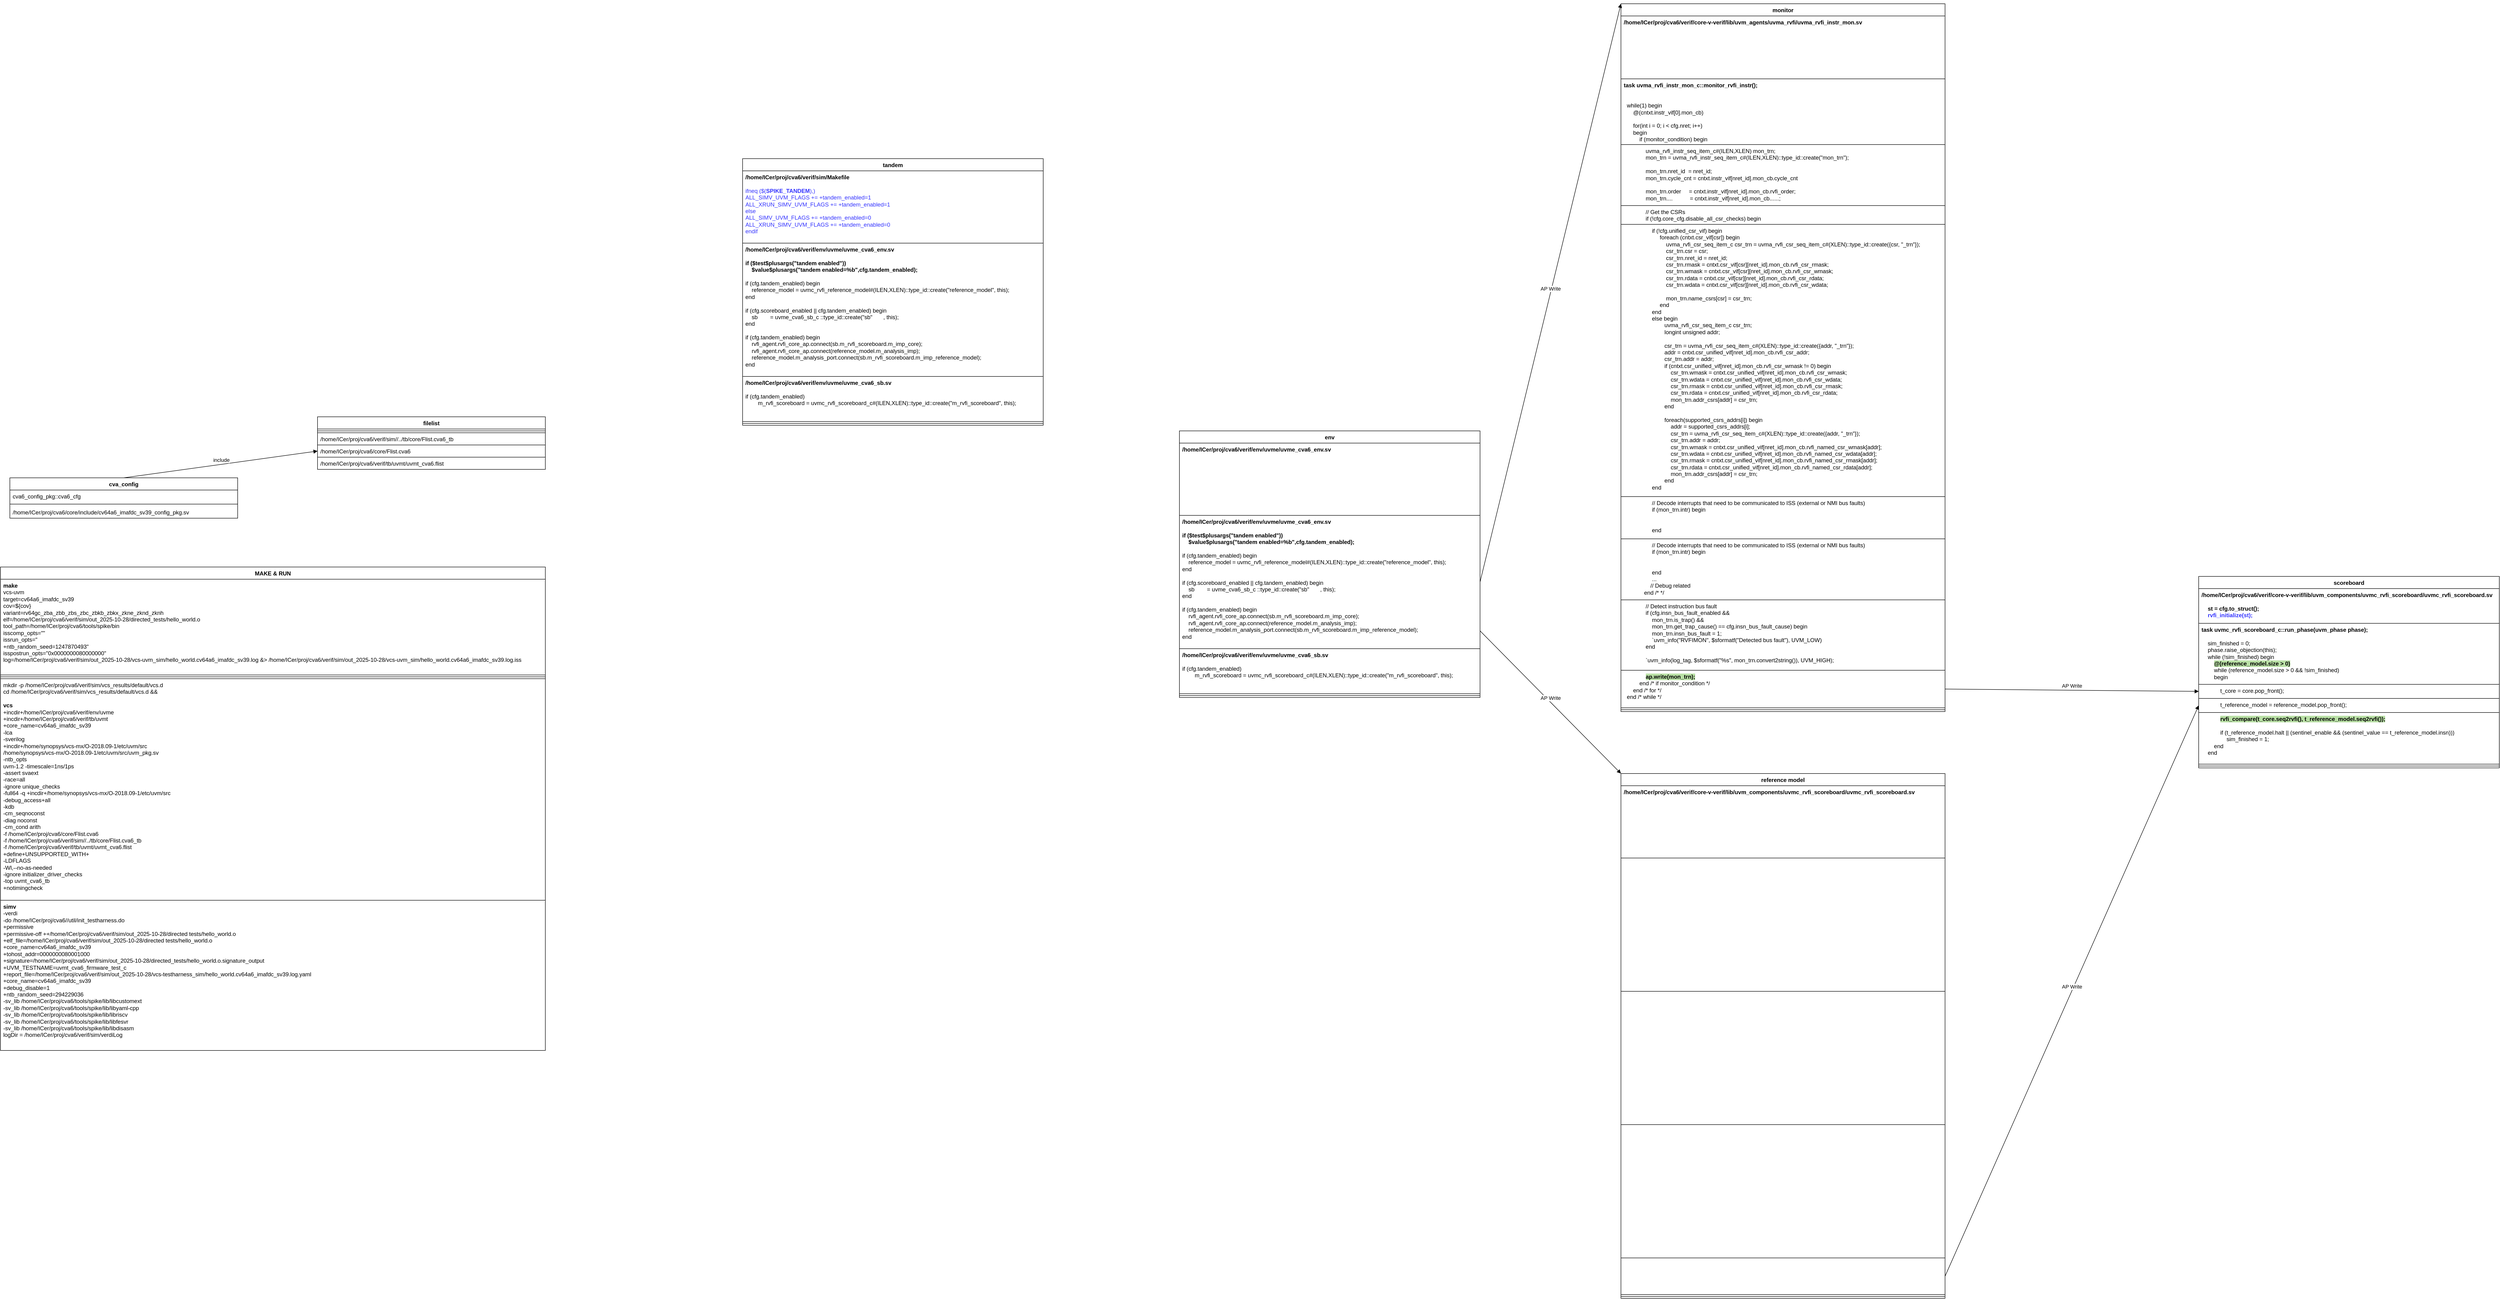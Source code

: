 <mxfile version="28.2.8">
  <diagram name="Page-1" id="Iqzep2Eil3ykFxYwn48A">
    <mxGraphModel dx="4863" dy="3630" grid="1" gridSize="10" guides="1" tooltips="1" connect="1" arrows="1" fold="1" page="1" pageScale="1" pageWidth="850" pageHeight="1100" math="0" shadow="0">
      <root>
        <mxCell id="0" />
        <mxCell id="1" parent="0" />
        <mxCell id="mzS4798Yjswd0JI5HEyz-2" value="cva_config" style="swimlane;fontStyle=1;align=center;verticalAlign=top;childLayout=stackLayout;horizontal=1;startSize=26;horizontalStack=0;resizeParent=1;resizeParentMax=0;resizeLast=0;collapsible=1;marginBottom=0;whiteSpace=wrap;html=1;" parent="1" vertex="1">
          <mxGeometry x="-760" y="-30" width="485" height="86" as="geometry" />
        </mxCell>
        <mxCell id="mzS4798Yjswd0JI5HEyz-3" value="cva6_config_pkg::cva6_cfg" style="text;strokeColor=none;fillColor=none;align=left;verticalAlign=top;spacingLeft=4;spacingRight=4;overflow=hidden;rotatable=0;points=[[0,0.5],[1,0.5]];portConstraint=eastwest;whiteSpace=wrap;html=1;" parent="mzS4798Yjswd0JI5HEyz-2" vertex="1">
          <mxGeometry y="26" width="485" height="26" as="geometry" />
        </mxCell>
        <mxCell id="mzS4798Yjswd0JI5HEyz-4" value="" style="line;strokeWidth=1;fillColor=none;align=left;verticalAlign=middle;spacingTop=-1;spacingLeft=3;spacingRight=3;rotatable=0;labelPosition=right;points=[];portConstraint=eastwest;strokeColor=inherit;" parent="mzS4798Yjswd0JI5HEyz-2" vertex="1">
          <mxGeometry y="52" width="485" height="8" as="geometry" />
        </mxCell>
        <mxCell id="mzS4798Yjswd0JI5HEyz-5" value="/home/ICer/proj/cva6/core/include/cv64a6_imafdc_sv39_config_pkg.sv" style="text;strokeColor=none;fillColor=none;align=left;verticalAlign=top;spacingLeft=4;spacingRight=4;overflow=hidden;rotatable=0;points=[[0,0.5],[1,0.5]];portConstraint=eastwest;whiteSpace=wrap;html=1;" parent="mzS4798Yjswd0JI5HEyz-2" vertex="1">
          <mxGeometry y="60" width="485" height="26" as="geometry" />
        </mxCell>
        <mxCell id="mzS4798Yjswd0JI5HEyz-6" value="filelist" style="swimlane;fontStyle=1;align=center;verticalAlign=top;childLayout=stackLayout;horizontal=1;startSize=26;horizontalStack=0;resizeParent=1;resizeParentMax=0;resizeLast=0;collapsible=1;marginBottom=0;whiteSpace=wrap;html=1;" parent="1" vertex="1">
          <mxGeometry x="-105" y="-160" width="485" height="112" as="geometry" />
        </mxCell>
        <mxCell id="mzS4798Yjswd0JI5HEyz-8" value="" style="line;strokeWidth=1;fillColor=none;align=left;verticalAlign=middle;spacingTop=-1;spacingLeft=3;spacingRight=3;rotatable=0;labelPosition=right;points=[];portConstraint=eastwest;strokeColor=inherit;" parent="mzS4798Yjswd0JI5HEyz-6" vertex="1">
          <mxGeometry y="26" width="485" height="8" as="geometry" />
        </mxCell>
        <mxCell id="mzS4798Yjswd0JI5HEyz-10" value="/home/ICer/proj/cva6/verif/sim//../tb/core/Flist.cva6_tb" style="text;strokeColor=default;fillColor=default;align=left;verticalAlign=top;spacingLeft=4;spacingRight=4;overflow=hidden;rotatable=0;points=[[0,0.5],[1,0.5]];portConstraint=eastwest;whiteSpace=wrap;html=1;" parent="mzS4798Yjswd0JI5HEyz-6" vertex="1">
          <mxGeometry y="34" width="485" height="26" as="geometry" />
        </mxCell>
        <mxCell id="mzS4798Yjswd0JI5HEyz-7" value="/home/ICer/proj/cva6/core/Flist.cva6" style="text;strokeColor=default;fillColor=default;align=left;verticalAlign=top;spacingLeft=4;spacingRight=4;overflow=hidden;rotatable=0;points=[[0,0.5],[1,0.5]];portConstraint=eastwest;whiteSpace=wrap;html=1;" parent="mzS4798Yjswd0JI5HEyz-6" vertex="1">
          <mxGeometry y="60" width="485" height="26" as="geometry" />
        </mxCell>
        <mxCell id="mzS4798Yjswd0JI5HEyz-11" value="/home/ICer/proj/cva6/verif/tb/uvmt/uvmt_cva6.flist" style="text;strokeColor=default;fillColor=default;align=left;verticalAlign=top;spacingLeft=4;spacingRight=4;overflow=hidden;rotatable=0;points=[[0,0.5],[1,0.5]];portConstraint=eastwest;whiteSpace=wrap;html=1;" parent="mzS4798Yjswd0JI5HEyz-6" vertex="1">
          <mxGeometry y="86" width="485" height="26" as="geometry" />
        </mxCell>
        <mxCell id="AIi3PwNUS5Vkqz0hZRpa-1" value="MAKE &amp;amp; RUN" style="swimlane;fontStyle=1;align=center;verticalAlign=top;childLayout=stackLayout;horizontal=1;startSize=26;horizontalStack=0;resizeParent=1;resizeParentMax=0;resizeLast=0;collapsible=1;marginBottom=0;whiteSpace=wrap;html=1;" vertex="1" parent="1">
          <mxGeometry x="-780" y="160" width="1160" height="1030" as="geometry" />
        </mxCell>
        <mxCell id="AIi3PwNUS5Vkqz0hZRpa-2" value="&lt;div&gt;&lt;span style=&quot;font-size: 12px;&quot;&gt;&lt;b&gt;make&amp;nbsp;&lt;/b&gt;&lt;/span&gt;&lt;/div&gt;&lt;div&gt;&lt;span style=&quot;font-size: 12px;&quot;&gt;vcs-uvm&amp;nbsp;&lt;/span&gt;&lt;/div&gt;&lt;div&gt;&lt;span style=&quot;font-size: 12px;&quot;&gt;target=cv64a6_imafdc_sv39&amp;nbsp;&lt;/span&gt;&lt;/div&gt;&lt;div&gt;&lt;span style=&quot;font-size: 12px;&quot;&gt;cov=${cov}&amp;nbsp;&lt;/span&gt;&lt;/div&gt;&lt;div&gt;&lt;span style=&quot;font-size: 12px;&quot;&gt;variant=rv64gc_zba_zbb_zbs_zbc_zbkb_zbkx_zkne_zknd_zknh&amp;nbsp;&lt;/span&gt;&lt;/div&gt;&lt;div&gt;&lt;span style=&quot;font-size: 12px;&quot;&gt;elf=/home/ICer/proj/cva6/verif/sim/out_2025-10-28/directed_tests/hello_world.o&amp;nbsp;&lt;/span&gt;&lt;/div&gt;&lt;div&gt;&lt;span style=&quot;font-size: 12px;&quot;&gt;tool_path=/home/ICer/proj/cva6/tools/spike/bin&amp;nbsp;&lt;/span&gt;&lt;/div&gt;&lt;div&gt;&lt;span style=&quot;font-size: 12px;&quot;&gt;isscomp_opts=&quot;&quot;&amp;nbsp;&lt;/span&gt;&lt;/div&gt;&lt;div&gt;&lt;span style=&quot;font-size: 12px;&quot;&gt;issrun_opts=&quot;&amp;nbsp;&lt;/span&gt;&lt;/div&gt;&lt;div&gt;&lt;span style=&quot;font-size: 12px;&quot;&gt;+ntb_random_seed=1247870493&quot;&amp;nbsp;&lt;/span&gt;&lt;/div&gt;&lt;div&gt;&lt;span style=&quot;font-size: 12px;&quot;&gt;isspostrun_opts=&quot;0x0000000080000000&quot;&amp;nbsp;&lt;/span&gt;&lt;/div&gt;&lt;div&gt;&lt;span style=&quot;font-size: 12px;&quot;&gt;log=/home/ICer/proj/cva6/verif/sim/out_2025-10-28/vcs-uvm_sim/hello_world.cv64a6_imafdc_sv39.log &amp;amp;&amp;gt; /home/ICer/proj/cva6/verif/sim/out_2025-10-28/vcs-uvm_sim/hello_world.cv64a6_imafdc_sv39.log.iss&lt;/span&gt;&lt;/div&gt;" style="text;strokeColor=default;fillColor=default;align=left;verticalAlign=top;spacingLeft=4;spacingRight=4;overflow=hidden;rotatable=0;points=[[0,0.5],[1,0.5]];portConstraint=eastwest;whiteSpace=wrap;html=1;" vertex="1" parent="AIi3PwNUS5Vkqz0hZRpa-1">
          <mxGeometry y="26" width="1160" height="204" as="geometry" />
        </mxCell>
        <mxCell id="AIi3PwNUS5Vkqz0hZRpa-3" value="" style="line;strokeWidth=1;fillColor=none;align=left;verticalAlign=middle;spacingTop=-1;spacingLeft=3;spacingRight=3;rotatable=0;labelPosition=right;points=[];portConstraint=eastwest;strokeColor=inherit;" vertex="1" parent="AIi3PwNUS5Vkqz0hZRpa-1">
          <mxGeometry y="230" width="1160" height="8" as="geometry" />
        </mxCell>
        <mxCell id="AIi3PwNUS5Vkqz0hZRpa-5" value="&lt;div&gt;&lt;span style=&quot;font-size: 12px;&quot;&gt;mkdir -p /home/ICer/proj/cva6/verif/sim/vcs_results/default/vcs.d&lt;/span&gt;&lt;/div&gt;&lt;div&gt;&lt;span style=&quot;font-size: 12px;&quot;&gt;cd /home/ICer/proj/cva6/verif/sim/vcs_results/default/vcs.d &amp;amp;&amp;amp;&amp;nbsp;&lt;/span&gt;&lt;/div&gt;&lt;div&gt;&lt;span style=&quot;font-size: 12px;&quot;&gt;&lt;br&gt;&lt;/span&gt;&lt;/div&gt;&lt;div&gt;&lt;span style=&quot;font-size: 12px;&quot;&gt;&lt;b&gt;vcs&amp;nbsp;&lt;/b&gt;&lt;/span&gt;&lt;/div&gt;&lt;div&gt;&lt;span style=&quot;font-size: 12px;&quot;&gt;+incdir+/home/ICer/proj/cva6/verif/env/uvme&amp;nbsp;&lt;/span&gt;&lt;/div&gt;&lt;div&gt;&lt;span style=&quot;font-size: 12px;&quot;&gt;+incdir+/home/ICer/proj/cva6/verif/tb/uvmt&amp;nbsp;&lt;/span&gt;&lt;/div&gt;&lt;div&gt;&lt;span style=&quot;font-size: 12px;&quot;&gt;+core_name=cv64a6_imafdc_sv39&amp;nbsp;&amp;nbsp;&lt;/span&gt;&lt;/div&gt;&lt;div&gt;&lt;span style=&quot;font-size: 12px;&quot;&gt;-lca&amp;nbsp;&lt;/span&gt;&lt;/div&gt;&lt;div&gt;&lt;span style=&quot;font-size: 12px;&quot;&gt;-sverilog&amp;nbsp;&lt;/span&gt;&lt;/div&gt;&lt;div&gt;&lt;span style=&quot;font-size: 12px;&quot;&gt;+incdir+/home/synopsys/vcs-mx/O-2018.09-1/etc/uvm/src&amp;nbsp;&lt;/span&gt;&lt;/div&gt;&lt;div&gt;&lt;span style=&quot;font-size: 12px;&quot;&gt;/home/synopsys/vcs-mx/O-2018.09-1/etc/uvm/src/uvm_pkg.sv&amp;nbsp;&lt;/span&gt;&lt;/div&gt;&lt;div&gt;&lt;span style=&quot;font-size: 12px;&quot;&gt;-ntb_opts&amp;nbsp;&lt;/span&gt;&lt;/div&gt;&lt;div&gt;&lt;span style=&quot;font-size: 12px;&quot;&gt;uvm-1.2 -timescale=1ns/1ps&amp;nbsp;&lt;/span&gt;&lt;/div&gt;&lt;div&gt;&lt;span style=&quot;font-size: 12px;&quot;&gt;-assert&amp;nbsp;&lt;/span&gt;&lt;span style=&quot;background-color: transparent; color: light-dark(rgb(0, 0, 0), rgb(255, 255, 255));&quot;&gt;svaext&amp;nbsp;&lt;/span&gt;&lt;/div&gt;&lt;div&gt;&lt;span style=&quot;background-color: transparent; color: light-dark(rgb(0, 0, 0), rgb(255, 255, 255));&quot;&gt;-race=all&amp;nbsp;&lt;/span&gt;&lt;/div&gt;&lt;div&gt;&lt;span style=&quot;background-color: transparent; color: light-dark(rgb(0, 0, 0), rgb(255, 255, 255));&quot;&gt;-ignore unique_checks&amp;nbsp;&lt;/span&gt;&lt;/div&gt;&lt;div&gt;&lt;span style=&quot;background-color: transparent; color: light-dark(rgb(0, 0, 0), rgb(255, 255, 255));&quot;&gt;-full64 -q +incdir+/home/synopsys/vcs-mx/O-2018.09-1/etc/uvm/src&amp;nbsp;&amp;nbsp;&lt;/span&gt;&lt;/div&gt;&lt;div&gt;&lt;span style=&quot;background-color: transparent; color: light-dark(rgb(0, 0, 0), rgb(255, 255, 255));&quot;&gt;-debug_access+all&amp;nbsp;&amp;nbsp;&lt;/span&gt;&lt;/div&gt;&lt;div&gt;&lt;span style=&quot;background-color: transparent; color: light-dark(rgb(0, 0, 0), rgb(255, 255, 255));&quot;&gt;-kdb&amp;nbsp; &amp;nbsp;&lt;/span&gt;&lt;/div&gt;&lt;div&gt;&lt;span style=&quot;background-color: transparent; color: light-dark(rgb(0, 0, 0), rgb(255, 255, 255));&quot;&gt;-cm_seqnoconst&amp;nbsp;&lt;/span&gt;&lt;/div&gt;&lt;div&gt;&lt;span style=&quot;background-color: transparent; color: light-dark(rgb(0, 0, 0), rgb(255, 255, 255));&quot;&gt;-diag noconst&amp;nbsp;&lt;/span&gt;&lt;/div&gt;&lt;div&gt;&lt;span style=&quot;background-color: transparent; color: light-dark(rgb(0, 0, 0), rgb(255, 255, 255));&quot;&gt;-cm_cond arith&lt;/span&gt;&lt;/div&gt;&lt;div&gt;&lt;span style=&quot;font-size: 12px;&quot;&gt;-f /home/ICer/proj/cva6/core/Flist.cva6&amp;nbsp;&lt;/span&gt;&lt;/div&gt;&lt;div&gt;&lt;span style=&quot;font-size: 12px;&quot;&gt;-f /home/ICer/proj/cva6/verif/sim//../tb/core/Flist.cva6_tb&lt;/span&gt;&lt;/div&gt;&lt;div&gt;&lt;span style=&quot;font-size: 12px;&quot;&gt;-f /home/ICer/proj/cva6/verif/tb/uvmt/uvmt_cva6.flist&lt;/span&gt;&lt;/div&gt;&lt;div&gt;&lt;span style=&quot;font-size: 12px;&quot;&gt;+define+UNSUPPORTED_WITH+&lt;/span&gt;&lt;/div&gt;&lt;div&gt;&lt;span style=&quot;font-size: 12px;&quot;&gt;-LDFLAGS&amp;nbsp;&lt;/span&gt;&lt;/div&gt;&lt;div&gt;&lt;span style=&quot;font-size: 12px;&quot;&gt;-Wl,--no-as-needed&lt;/span&gt;&lt;/div&gt;&lt;div&gt;&lt;span style=&quot;font-size: 12px;&quot;&gt;-ignore initializer_driver_checks&lt;/span&gt;&lt;/div&gt;&lt;div&gt;&lt;span style=&quot;font-size: 12px;&quot;&gt;-top uvmt_cva6_tb&lt;/span&gt;&lt;/div&gt;&lt;div&gt;&lt;span style=&quot;font-size: 12px;&quot;&gt;+notimingcheck&lt;/span&gt;&lt;/div&gt;" style="text;strokeColor=default;fillColor=default;align=left;verticalAlign=top;spacingLeft=4;spacingRight=4;overflow=hidden;rotatable=0;points=[[0,0.5],[1,0.5]];portConstraint=eastwest;whiteSpace=wrap;html=1;" vertex="1" parent="AIi3PwNUS5Vkqz0hZRpa-1">
          <mxGeometry y="238" width="1160" height="472" as="geometry" />
        </mxCell>
        <mxCell id="AIi3PwNUS5Vkqz0hZRpa-6" value="&lt;div&gt;&lt;span style=&quot;font-size: 12px;&quot;&gt;&lt;b&gt;simv&amp;nbsp;&amp;nbsp;&lt;/b&gt;&lt;/span&gt;&lt;/div&gt;&lt;div&gt;&lt;span style=&quot;font-size: 12px;&quot;&gt;-verdi&amp;nbsp;&lt;/span&gt;&lt;/div&gt;&lt;div&gt;&lt;span style=&quot;font-size: 12px;&quot;&gt;-do /home/ICer/proj/cva6//util/init_testharness.do&amp;nbsp;&lt;/span&gt;&lt;/div&gt;&lt;div&gt;&lt;span style=&quot;font-size: 12px;&quot;&gt;+permissive&lt;/span&gt;&lt;/div&gt;&lt;div&gt;&lt;span style=&quot;font-size: 12px;&quot;&gt;+permissive-off ++/home/ICer/proj/cva6/verif/sim/out_2025-10-28/directed tests/hello_world.o&amp;nbsp;&lt;/span&gt;&lt;/div&gt;&lt;div&gt;&lt;span style=&quot;background-color: transparent; color: light-dark(rgb(0, 0, 0), rgb(255, 255, 255));&quot;&gt;+elf_file=/home/ICer/proj/cva6/verif/sim/out_2025-10-28/directed tests/hello_world.o&amp;nbsp;&lt;/span&gt;&lt;/div&gt;&lt;div&gt;&lt;span style=&quot;font-size: 12px; white-space: normal;&quot;&gt;+core_name=cv64a6_imafdc_sv39&amp;nbsp;&amp;nbsp;&lt;/span&gt;&lt;/div&gt;&lt;div&gt;&lt;span style=&quot;font-size: 12px; white-space: normal;&quot;&gt;+tohost_addr=0000000080001000&amp;nbsp;&lt;/span&gt;&lt;/div&gt;&lt;div&gt;&lt;span style=&quot;font-size: 12px; white-space: normal;&quot;&gt;+signature=/home/ICer/proj/cva6/verif/sim/out_2025-10-28/directed_tests/hello_world.o.signature_output&amp;nbsp;&lt;/span&gt;&lt;/div&gt;&lt;div&gt;&lt;span style=&quot;font-size: 12px; white-space: normal;&quot;&gt;+UVM_TESTNAME=uvmt_cva6_firmware_test_c&amp;nbsp;&lt;/span&gt;&lt;/div&gt;&lt;div&gt;&lt;span style=&quot;font-size: 12px; white-space: normal;&quot;&gt;+report_file=/home/ICer/proj/cva6/verif/sim/out_2025-10-28/vcs-testharness_sim/hello_world.cv64a6_imafdc_sv39.log.yaml&amp;nbsp;&lt;/span&gt;&lt;/div&gt;&lt;div&gt;&lt;span style=&quot;font-size: 12px; white-space: normal;&quot;&gt;+core_name=cv64a6_imafdc_sv39&amp;nbsp;&lt;/span&gt;&lt;/div&gt;&lt;div&gt;&lt;span style=&quot;font-size: 12px; white-space: normal;&quot;&gt;+debug_disable=1&amp;nbsp;&lt;/span&gt;&lt;/div&gt;&lt;div&gt;&lt;span style=&quot;font-size: 12px; white-space: normal;&quot;&gt;+ntb_random_seed=294229036&amp;nbsp;&lt;/span&gt;&lt;/div&gt;&lt;div&gt;&lt;span style=&quot;font-size: 12px; white-space: normal;&quot;&gt;-sv_lib /home/ICer/proj/cva6/tools/spike/lib/libcustomext&amp;nbsp;&lt;/span&gt;&lt;/div&gt;&lt;div&gt;&lt;span style=&quot;font-size: 12px; white-space: normal;&quot;&gt;-sv_lib /home/ICer/proj/cva6/tools/spike/lib/libyaml-cpp&amp;nbsp;&lt;/span&gt;&lt;/div&gt;&lt;div&gt;&lt;span style=&quot;font-size: 12px; white-space: normal;&quot;&gt;-sv_lib /home/ICer/proj/cva6/tools/spike/lib/libriscv&amp;nbsp;&lt;/span&gt;&lt;/div&gt;&lt;div&gt;&lt;span style=&quot;font-size: 12px; white-space: normal;&quot;&gt;-sv_lib /home/ICer/proj/cva6/tools/spike/lib/libfesvr&amp;nbsp;&lt;/span&gt;&lt;/div&gt;&lt;div&gt;&lt;span style=&quot;font-size: 12px; white-space: normal;&quot;&gt;-sv_lib /home/ICer/proj/cva6/tools/spike/lib/libdisasm&lt;/span&gt;&lt;/div&gt;&lt;div&gt;&lt;span style=&quot;font-size: 12px;&quot;&gt;logDir = /home/ICer/proj/cva6/verif/sim/verdiLog&lt;/span&gt;&lt;/div&gt;&lt;div&gt;&lt;br&gt;&lt;/div&gt;" style="text;strokeColor=default;fillColor=default;align=left;verticalAlign=top;spacingLeft=4;spacingRight=4;overflow=hidden;rotatable=0;points=[[0,0.5],[1,0.5]];portConstraint=eastwest;whiteSpace=wrap;html=1;" vertex="1" parent="AIi3PwNUS5Vkqz0hZRpa-1">
          <mxGeometry y="710" width="1160" height="320" as="geometry" />
        </mxCell>
        <mxCell id="AIi3PwNUS5Vkqz0hZRpa-7" value="include" style="html=1;verticalAlign=bottom;endArrow=block;curved=0;rounded=0;exitX=0.5;exitY=0;exitDx=0;exitDy=0;entryX=0;entryY=0.5;entryDx=0;entryDy=0;" edge="1" parent="1" source="mzS4798Yjswd0JI5HEyz-2" target="mzS4798Yjswd0JI5HEyz-7">
          <mxGeometry x="0.004" width="80" relative="1" as="geometry">
            <mxPoint x="-70" y="130" as="sourcePoint" />
            <mxPoint x="-130" y="-50" as="targetPoint" />
            <mxPoint as="offset" />
          </mxGeometry>
        </mxCell>
        <mxCell id="AIi3PwNUS5Vkqz0hZRpa-8" value="tandem" style="swimlane;fontStyle=1;align=center;verticalAlign=top;childLayout=stackLayout;horizontal=1;startSize=26;horizontalStack=0;resizeParent=1;resizeParentMax=0;resizeLast=0;collapsible=1;marginBottom=0;whiteSpace=wrap;html=1;" vertex="1" parent="1">
          <mxGeometry x="800" y="-710" width="640" height="568" as="geometry" />
        </mxCell>
        <mxCell id="AIi3PwNUS5Vkqz0hZRpa-12" value="&lt;b&gt;/home/ICer/proj/cva6/verif/sim/Makefile&lt;/b&gt;&lt;div&gt;&lt;br&gt;&lt;/div&gt;&lt;div&gt;&lt;div&gt;&lt;span style=&quot;font-size: 12px;&quot;&gt;&lt;font style=&quot;color: rgb(51, 51, 255);&quot;&gt;ifneq ($(&lt;b&gt;SPIKE_TANDEM&lt;/b&gt;),)&lt;/font&gt;&lt;/span&gt;&lt;/div&gt;&lt;div&gt;&lt;span style=&quot;font-size: 12px;&quot;&gt;&lt;font style=&quot;color: rgb(51, 51, 255);&quot;&gt;ALL_SIMV_UVM_FLAGS += +tandem_enabled=1&lt;/font&gt;&lt;/span&gt;&lt;/div&gt;&lt;div&gt;&lt;span style=&quot;font-size: 12px;&quot;&gt;&lt;font style=&quot;color: rgb(51, 51, 255);&quot;&gt;ALL_XRUN_SIMV_UVM_FLAGS += +tandem_enabled=1&lt;/font&gt;&lt;/span&gt;&lt;/div&gt;&lt;div&gt;&lt;span style=&quot;font-size: 12px;&quot;&gt;&lt;font style=&quot;color: rgb(51, 51, 255);&quot;&gt;else&lt;/font&gt;&lt;/span&gt;&lt;/div&gt;&lt;div&gt;&lt;span style=&quot;font-size: 12px;&quot;&gt;&lt;font style=&quot;color: rgb(51, 51, 255);&quot;&gt;ALL_SIMV_UVM_FLAGS += +tandem_enabled=0&lt;/font&gt;&lt;/span&gt;&lt;/div&gt;&lt;div&gt;&lt;span style=&quot;font-size: 12px;&quot;&gt;&lt;font style=&quot;color: rgb(51, 51, 255);&quot;&gt;ALL_XRUN_SIMV_UVM_FLAGS += +tandem_enabled=0&lt;/font&gt;&lt;/span&gt;&lt;/div&gt;&lt;div&gt;&lt;span style=&quot;font-size: 12px;&quot;&gt;&lt;font style=&quot;color: rgb(51, 51, 255);&quot;&gt;endif&lt;/font&gt;&lt;/span&gt;&lt;/div&gt;&lt;/div&gt;" style="text;strokeColor=default;fillColor=default;align=left;verticalAlign=top;spacingLeft=4;spacingRight=4;overflow=hidden;rotatable=0;points=[[0,0.5],[1,0.5]];portConstraint=eastwest;whiteSpace=wrap;html=1;" vertex="1" parent="AIi3PwNUS5Vkqz0hZRpa-8">
          <mxGeometry y="26" width="640" height="154" as="geometry" />
        </mxCell>
        <mxCell id="AIi3PwNUS5Vkqz0hZRpa-11" value="&lt;b&gt;/home/ICer/proj/cva6/verif/env/uvme/uvme_cva6_env.sv&lt;br&gt;&lt;/b&gt;&lt;div&gt;&lt;span style=&quot;background-color: transparent; color: light-dark(rgb(0, 0, 0), rgb(255, 255, 255));&quot;&gt;&lt;br&gt;&lt;/span&gt;&lt;/div&gt;&lt;div&gt;&lt;span style=&quot;background-color: transparent; font-size: 12px;&quot;&gt;&lt;b&gt;&lt;div style=&quot;&quot;&gt;if ($test$plusargs(&quot;tandem enabled&quot;))&lt;/div&gt;&lt;div style=&quot;&quot;&gt;&amp;nbsp; &amp;nbsp; $value$plusargs(&quot;tandem enabled=%b&quot;,cfg.tandem_enabled);&lt;/div&gt;&lt;/b&gt;&lt;/span&gt;&lt;/div&gt;&lt;div&gt;&lt;span style=&quot;background-color: transparent; color: light-dark(rgb(0, 0, 0), rgb(255, 255, 255));&quot;&gt;&lt;br&gt;&lt;/span&gt;&lt;/div&gt;&lt;div&gt;&lt;span style=&quot;background-color: transparent; color: light-dark(rgb(0, 0, 0), rgb(255, 255, 255));&quot;&gt;if (cfg.tandem_enabled) begin&lt;/span&gt;&lt;/div&gt;&lt;div&gt;&lt;div&gt;&lt;span style=&quot;font-size: 12px;&quot;&gt;&amp;nbsp; &amp;nbsp; reference_model = uvmc_rvfi_reference_model#(ILEN,XLEN)::type_id::create(&quot;reference_model&quot;, this);&lt;/span&gt;&lt;/div&gt;&lt;div&gt;&lt;span style=&quot;font-size: 12px;&quot;&gt;end&lt;/span&gt;&lt;br&gt;&lt;br&gt;&lt;div style=&quot;&quot;&gt;&lt;span style=&quot;font-size: 12px;&quot;&gt;if (cfg.scoreboard_enabled || cfg.tandem_enabled) begin&lt;/span&gt;&lt;/div&gt;&lt;div style=&quot;&quot;&gt;&lt;span style=&quot;font-size: 12px;&quot;&gt;&amp;nbsp; &amp;nbsp; sb&amp;nbsp; &amp;nbsp; &amp;nbsp; &amp;nbsp; = uvme_cva6_sb_c ::type_id::create(&quot;sb&quot;&amp;nbsp; &amp;nbsp; &amp;nbsp; &amp;nbsp;, this);&lt;/span&gt;&lt;/div&gt;&lt;div style=&quot;&quot;&gt;&lt;span style=&quot;font-size: 12px;&quot;&gt;end&lt;br&gt;&lt;br&gt;&lt;div&gt;if (cfg.tandem_enabled) begin&lt;/div&gt;&lt;div&gt;&amp;nbsp; &amp;nbsp; rvfi_agent.rvfi_core_ap.connect(sb.m_rvfi_scoreboard.m_imp_core);&lt;/div&gt;&lt;div&gt;&amp;nbsp; &amp;nbsp; rvfi_agent.rvfi_core_ap.connect(reference_model.m_analysis_imp);&lt;/div&gt;&lt;div&gt;&amp;nbsp; &amp;nbsp; reference_model.m_analysis_port.connect(sb.m_rvfi_scoreboard.m_imp_reference_model);&lt;/div&gt;&lt;div&gt;end&lt;/div&gt;&lt;/span&gt;&lt;/div&gt;&lt;/div&gt;&lt;/div&gt;" style="text;strokeColor=default;fillColor=default;align=left;verticalAlign=top;spacingLeft=4;spacingRight=4;overflow=hidden;rotatable=0;points=[[0,0.5],[1,0.5]];portConstraint=eastwest;whiteSpace=wrap;html=1;" vertex="1" parent="AIi3PwNUS5Vkqz0hZRpa-8">
          <mxGeometry y="180" width="640" height="284" as="geometry" />
        </mxCell>
        <mxCell id="AIi3PwNUS5Vkqz0hZRpa-9" value="&lt;b&gt;/home/ICer/proj/cva6/verif/env/uvme/uvme_cva6_sb.sv&lt;br&gt;&lt;/b&gt;&lt;br&gt;&lt;div&gt;&lt;span style=&quot;font-size: 12px;&quot;&gt;if (cfg.tandem_enabled)&lt;/span&gt;&lt;/div&gt;&lt;div&gt;&lt;span style=&quot;font-size: 12px;&quot;&gt;&amp;nbsp; &amp;nbsp; &amp;nbsp; &amp;nbsp; m_rvfi_scoreboard = uvmc_rvfi_scoreboard_c#(ILEN,XLEN)::type_id::create(&quot;m_rvfi_scoreboard&quot;, this);&lt;/span&gt;&lt;/div&gt;" style="text;strokeColor=default;fillColor=default;align=left;verticalAlign=top;spacingLeft=4;spacingRight=4;overflow=hidden;rotatable=0;points=[[0,0.5],[1,0.5]];portConstraint=eastwest;whiteSpace=wrap;html=1;" vertex="1" parent="AIi3PwNUS5Vkqz0hZRpa-8">
          <mxGeometry y="464" width="640" height="96" as="geometry" />
        </mxCell>
        <mxCell id="AIi3PwNUS5Vkqz0hZRpa-10" value="" style="line;strokeWidth=1;fillColor=none;align=left;verticalAlign=middle;spacingTop=-1;spacingLeft=3;spacingRight=3;rotatable=0;labelPosition=right;points=[];portConstraint=eastwest;strokeColor=inherit;" vertex="1" parent="AIi3PwNUS5Vkqz0hZRpa-8">
          <mxGeometry y="560" width="640" height="8" as="geometry" />
        </mxCell>
        <mxCell id="AIi3PwNUS5Vkqz0hZRpa-13" value="scoreboard" style="swimlane;fontStyle=1;align=center;verticalAlign=top;childLayout=stackLayout;horizontal=1;startSize=26;horizontalStack=0;resizeParent=1;resizeParentMax=0;resizeLast=0;collapsible=1;marginBottom=0;whiteSpace=wrap;html=1;" vertex="1" parent="1">
          <mxGeometry x="3900" y="180" width="640" height="408" as="geometry" />
        </mxCell>
        <mxCell id="AIi3PwNUS5Vkqz0hZRpa-14" value="&lt;b style=&quot;font-size: 12px;&quot;&gt;/home/ICer/proj/cva6/verif/core-v-verif/lib/uvm_components/uvmc_rvfi_scoreboard/uvmc_rvfi_scoreboard.sv&lt;/b&gt;&lt;br&gt;&lt;br&gt;&lt;div style=&quot;&quot;&gt;&lt;span style=&quot;font-size: 12px;&quot;&gt;&amp;nbsp; &amp;nbsp; &lt;b&gt;st = cfg.to_struct();&lt;/b&gt;&lt;/span&gt;&lt;/div&gt;&lt;div style=&quot;&quot;&gt;&lt;span style=&quot;font-size: 12px;&quot;&gt;&amp;nbsp; &amp;nbsp; &lt;b&gt;&lt;font style=&quot;color: rgb(51, 51, 255);&quot;&gt;rvfi_initialize(st);&lt;/font&gt;&lt;/b&gt;&lt;/span&gt;&lt;/div&gt;" style="text;strokeColor=default;fillColor=default;align=left;verticalAlign=top;spacingLeft=4;spacingRight=4;overflow=hidden;rotatable=0;points=[[0,0.5],[1,0.5]];portConstraint=eastwest;whiteSpace=wrap;html=1;" vertex="1" parent="AIi3PwNUS5Vkqz0hZRpa-13">
          <mxGeometry y="26" width="640" height="74" as="geometry" />
        </mxCell>
        <mxCell id="AIi3PwNUS5Vkqz0hZRpa-15" value="&lt;b style=&quot;font-size: 12px;&quot;&gt;task uvmc_rvfi_scoreboard_c::run_phase(uvm_phase phase);&lt;/b&gt;&lt;br&gt;&lt;b&gt;&lt;br&gt;&lt;/b&gt;&lt;div style=&quot;&quot;&gt;&lt;span style=&quot;font-size: 12px;&quot;&gt;&amp;nbsp; &amp;nbsp; sim_finished = 0;&lt;/span&gt;&lt;/div&gt;&lt;div style=&quot;&quot;&gt;&lt;span style=&quot;font-size: 12px;&quot;&gt;&amp;nbsp; &amp;nbsp; phase.raise_objection(this);&lt;/span&gt;&lt;/div&gt;&lt;div style=&quot;&quot;&gt;&lt;span style=&quot;font-size: 12px;&quot;&gt;&amp;nbsp; &amp;nbsp; while (!sim_finished) begin&lt;/span&gt;&lt;/div&gt;&lt;div style=&quot;&quot;&gt;&lt;span style=&quot;font-size: 12px;&quot;&gt;&amp;nbsp; &amp;nbsp; &amp;nbsp; &amp;nbsp; &lt;span style=&quot;background-color: rgb(185, 224, 165);&quot;&gt;&lt;b&gt;@(reference_model.size &amp;gt; 0)&lt;/b&gt;&lt;/span&gt;&lt;/span&gt;&lt;/div&gt;&lt;div style=&quot;&quot;&gt;&lt;span style=&quot;font-size: 12px;&quot;&gt;&amp;nbsp; &amp;nbsp; &amp;nbsp; &amp;nbsp; while (reference_model.size &amp;gt; 0 &amp;amp;&amp;amp; !sim_finished)&lt;/span&gt;&lt;/div&gt;&lt;div style=&quot;&quot;&gt;&lt;span style=&quot;font-size: 12px;&quot;&gt;&amp;nbsp; &amp;nbsp; &amp;nbsp; &amp;nbsp; begin&lt;/span&gt;&lt;/div&gt;" style="text;strokeColor=default;fillColor=default;align=left;verticalAlign=top;spacingLeft=4;spacingRight=4;overflow=hidden;rotatable=0;points=[[0,0.5],[1,0.5]];portConstraint=eastwest;whiteSpace=wrap;html=1;" vertex="1" parent="AIi3PwNUS5Vkqz0hZRpa-13">
          <mxGeometry y="100" width="640" height="130" as="geometry" />
        </mxCell>
        <mxCell id="AIi3PwNUS5Vkqz0hZRpa-36" value="&lt;div style=&quot;&quot;&gt;&lt;span style=&quot;font-size: 12px;&quot;&gt;&amp;nbsp; &amp;nbsp; &amp;nbsp; &amp;nbsp; &amp;nbsp; &amp;nbsp; t_core = core.pop_front();&lt;/span&gt;&lt;/div&gt;" style="text;strokeColor=default;fillColor=default;align=left;verticalAlign=top;spacingLeft=4;spacingRight=4;overflow=hidden;rotatable=0;points=[[0,0.5],[1,0.5]];portConstraint=eastwest;whiteSpace=wrap;html=1;" vertex="1" parent="AIi3PwNUS5Vkqz0hZRpa-13">
          <mxGeometry y="230" width="640" height="30" as="geometry" />
        </mxCell>
        <mxCell id="AIi3PwNUS5Vkqz0hZRpa-35" value="&lt;div style=&quot;&quot;&gt;&lt;span style=&quot;font-size: 12px;&quot;&gt;&amp;nbsp; &amp;nbsp; &amp;nbsp; &amp;nbsp; &amp;nbsp; &amp;nbsp; t_reference_model = reference_model.pop_front();&lt;/span&gt;&lt;/div&gt;" style="text;strokeColor=default;fillColor=default;align=left;verticalAlign=top;spacingLeft=4;spacingRight=4;overflow=hidden;rotatable=0;points=[[0,0.5],[1,0.5]];portConstraint=eastwest;whiteSpace=wrap;html=1;" vertex="1" parent="AIi3PwNUS5Vkqz0hZRpa-13">
          <mxGeometry y="260" width="640" height="30" as="geometry" />
        </mxCell>
        <mxCell id="AIi3PwNUS5Vkqz0hZRpa-34" value="&lt;div style=&quot;&quot;&gt;&lt;span style=&quot;font-size: 12px;&quot;&gt;&amp;nbsp; &amp;nbsp; &amp;nbsp; &amp;nbsp; &amp;nbsp; &amp;nbsp;&amp;nbsp;&lt;span style=&quot;background-color: rgb(185, 224, 165);&quot;&gt;&lt;b&gt;rvfi_compare(t_core.seq2rvfi(), t_reference_model.seq2rvfi());&lt;/b&gt;&lt;/span&gt;&lt;/span&gt;&lt;/div&gt;&lt;div style=&quot;&quot;&gt;&lt;span style=&quot;font-size: 12px;&quot;&gt;&lt;br&gt;&lt;/span&gt;&lt;/div&gt;&lt;div style=&quot;&quot;&gt;&lt;span style=&quot;font-size: 12px;&quot;&gt;&amp;nbsp; &amp;nbsp; &amp;nbsp; &amp;nbsp; &amp;nbsp; &amp;nbsp; if (t_reference_model.halt || (sentinel_enable &amp;amp;&amp;amp; (sentinel_value == t_reference_model.insn)))&lt;/span&gt;&lt;/div&gt;&lt;div style=&quot;&quot;&gt;&lt;span style=&quot;font-size: 12px;&quot;&gt;&amp;nbsp; &amp;nbsp; &amp;nbsp; &amp;nbsp; &amp;nbsp; &amp;nbsp; &amp;nbsp; &amp;nbsp; sim_finished = 1;&lt;/span&gt;&lt;/div&gt;&lt;div style=&quot;&quot;&gt;&lt;span style=&quot;font-size: 12px;&quot;&gt;&amp;nbsp; &amp;nbsp; &amp;nbsp; &amp;nbsp; end&lt;/span&gt;&lt;/div&gt;&lt;div style=&quot;&quot;&gt;&lt;span style=&quot;font-size: 12px;&quot;&gt;&amp;nbsp; &amp;nbsp; end&lt;/span&gt;&lt;/div&gt;" style="text;strokeColor=default;fillColor=default;align=left;verticalAlign=top;spacingLeft=4;spacingRight=4;overflow=hidden;rotatable=0;points=[[0,0.5],[1,0.5]];portConstraint=eastwest;whiteSpace=wrap;html=1;" vertex="1" parent="AIi3PwNUS5Vkqz0hZRpa-13">
          <mxGeometry y="290" width="640" height="110" as="geometry" />
        </mxCell>
        <mxCell id="AIi3PwNUS5Vkqz0hZRpa-17" value="" style="line;strokeWidth=1;fillColor=none;align=left;verticalAlign=middle;spacingTop=-1;spacingLeft=3;spacingRight=3;rotatable=0;labelPosition=right;points=[];portConstraint=eastwest;strokeColor=inherit;" vertex="1" parent="AIi3PwNUS5Vkqz0hZRpa-13">
          <mxGeometry y="400" width="640" height="8" as="geometry" />
        </mxCell>
        <mxCell id="AIi3PwNUS5Vkqz0hZRpa-18" value="reference model" style="swimlane;fontStyle=1;align=center;verticalAlign=top;childLayout=stackLayout;horizontal=1;startSize=26;horizontalStack=0;resizeParent=1;resizeParentMax=0;resizeLast=0;collapsible=1;marginBottom=0;whiteSpace=wrap;html=1;" vertex="1" parent="1">
          <mxGeometry x="2670" y="600" width="690" height="1118" as="geometry" />
        </mxCell>
        <mxCell id="AIi3PwNUS5Vkqz0hZRpa-19" value="&lt;div&gt;&lt;span style=&quot;font-size: 12px;&quot;&gt;&lt;b&gt;/home/ICer/proj/cva6/verif/core-v-verif/lib/uvm_components/uvmc_rvfi_scoreboard/uvmc_rvfi_scoreboard.sv&lt;/b&gt;&lt;/span&gt;&lt;/div&gt;" style="text;strokeColor=default;fillColor=default;align=left;verticalAlign=top;spacingLeft=4;spacingRight=4;overflow=hidden;rotatable=0;points=[[0,0.5],[1,0.5]];portConstraint=eastwest;whiteSpace=wrap;html=1;" vertex="1" parent="AIi3PwNUS5Vkqz0hZRpa-18">
          <mxGeometry y="26" width="690" height="154" as="geometry" />
        </mxCell>
        <mxCell id="AIi3PwNUS5Vkqz0hZRpa-20" value="" style="text;strokeColor=default;fillColor=default;align=left;verticalAlign=top;spacingLeft=4;spacingRight=4;overflow=hidden;rotatable=0;points=[[0,0.5],[1,0.5]];portConstraint=eastwest;whiteSpace=wrap;html=1;" vertex="1" parent="AIi3PwNUS5Vkqz0hZRpa-18">
          <mxGeometry y="180" width="690" height="284" as="geometry" />
        </mxCell>
        <mxCell id="AIi3PwNUS5Vkqz0hZRpa-46" value="" style="text;strokeColor=default;fillColor=default;align=left;verticalAlign=top;spacingLeft=4;spacingRight=4;overflow=hidden;rotatable=0;points=[[0,0.5],[1,0.5]];portConstraint=eastwest;whiteSpace=wrap;html=1;" vertex="1" parent="AIi3PwNUS5Vkqz0hZRpa-18">
          <mxGeometry y="464" width="690" height="284" as="geometry" />
        </mxCell>
        <mxCell id="AIi3PwNUS5Vkqz0hZRpa-48" value="" style="text;strokeColor=default;fillColor=default;align=left;verticalAlign=top;spacingLeft=4;spacingRight=4;overflow=hidden;rotatable=0;points=[[0,0.5],[1,0.5]];portConstraint=eastwest;whiteSpace=wrap;html=1;" vertex="1" parent="AIi3PwNUS5Vkqz0hZRpa-18">
          <mxGeometry y="748" width="690" height="284" as="geometry" />
        </mxCell>
        <mxCell id="AIi3PwNUS5Vkqz0hZRpa-47" value="" style="text;strokeColor=default;fillColor=default;align=left;verticalAlign=top;spacingLeft=4;spacingRight=4;overflow=hidden;rotatable=0;points=[[0,0.5],[1,0.5]];portConstraint=eastwest;whiteSpace=wrap;html=1;" vertex="1" parent="AIi3PwNUS5Vkqz0hZRpa-18">
          <mxGeometry y="1032" width="690" height="78" as="geometry" />
        </mxCell>
        <mxCell id="AIi3PwNUS5Vkqz0hZRpa-22" value="" style="line;strokeWidth=1;fillColor=none;align=left;verticalAlign=middle;spacingTop=-1;spacingLeft=3;spacingRight=3;rotatable=0;labelPosition=right;points=[];portConstraint=eastwest;strokeColor=inherit;" vertex="1" parent="AIi3PwNUS5Vkqz0hZRpa-18">
          <mxGeometry y="1110" width="690" height="8" as="geometry" />
        </mxCell>
        <mxCell id="AIi3PwNUS5Vkqz0hZRpa-23" value="env" style="swimlane;fontStyle=1;align=center;verticalAlign=top;childLayout=stackLayout;horizontal=1;startSize=26;horizontalStack=0;resizeParent=1;resizeParentMax=0;resizeLast=0;collapsible=1;marginBottom=0;whiteSpace=wrap;html=1;" vertex="1" parent="1">
          <mxGeometry x="1730" y="-130" width="640" height="568" as="geometry" />
        </mxCell>
        <mxCell id="AIi3PwNUS5Vkqz0hZRpa-24" value="&lt;span style=&quot;font-size: 12px;&quot;&gt;&lt;b&gt;/home/ICer/proj/cva6/verif/env/uvme/uvme_cva6_env.sv&lt;/b&gt;&lt;/span&gt;" style="text;strokeColor=default;fillColor=default;align=left;verticalAlign=top;spacingLeft=4;spacingRight=4;overflow=hidden;rotatable=0;points=[[0,0.5],[1,0.5]];portConstraint=eastwest;whiteSpace=wrap;html=1;" vertex="1" parent="AIi3PwNUS5Vkqz0hZRpa-23">
          <mxGeometry y="26" width="640" height="154" as="geometry" />
        </mxCell>
        <mxCell id="AIi3PwNUS5Vkqz0hZRpa-25" value="&lt;b&gt;/home/ICer/proj/cva6/verif/env/uvme/uvme_cva6_env.sv&lt;br&gt;&lt;/b&gt;&lt;div&gt;&lt;span style=&quot;background-color: transparent; color: light-dark(rgb(0, 0, 0), rgb(255, 255, 255));&quot;&gt;&lt;br&gt;&lt;/span&gt;&lt;/div&gt;&lt;div&gt;&lt;span style=&quot;background-color: transparent; font-size: 12px;&quot;&gt;&lt;b&gt;&lt;div style=&quot;&quot;&gt;if ($test$plusargs(&quot;tandem enabled&quot;))&lt;/div&gt;&lt;div style=&quot;&quot;&gt;&amp;nbsp; &amp;nbsp; $value$plusargs(&quot;tandem enabled=%b&quot;,cfg.tandem_enabled);&lt;/div&gt;&lt;/b&gt;&lt;/span&gt;&lt;/div&gt;&lt;div&gt;&lt;span style=&quot;background-color: transparent; color: light-dark(rgb(0, 0, 0), rgb(255, 255, 255));&quot;&gt;&lt;br&gt;&lt;/span&gt;&lt;/div&gt;&lt;div&gt;&lt;span style=&quot;background-color: transparent; color: light-dark(rgb(0, 0, 0), rgb(255, 255, 255));&quot;&gt;if (cfg.tandem_enabled) begin&lt;/span&gt;&lt;/div&gt;&lt;div&gt;&lt;div&gt;&lt;span style=&quot;font-size: 12px;&quot;&gt;&amp;nbsp; &amp;nbsp; reference_model = uvmc_rvfi_reference_model#(ILEN,XLEN)::type_id::create(&quot;reference_model&quot;, this);&lt;/span&gt;&lt;/div&gt;&lt;div&gt;&lt;span style=&quot;font-size: 12px;&quot;&gt;end&lt;/span&gt;&lt;br&gt;&lt;br&gt;&lt;div style=&quot;&quot;&gt;&lt;span style=&quot;font-size: 12px;&quot;&gt;if (cfg.scoreboard_enabled || cfg.tandem_enabled) begin&lt;/span&gt;&lt;/div&gt;&lt;div style=&quot;&quot;&gt;&lt;span style=&quot;font-size: 12px;&quot;&gt;&amp;nbsp; &amp;nbsp; sb&amp;nbsp; &amp;nbsp; &amp;nbsp; &amp;nbsp; = uvme_cva6_sb_c ::type_id::create(&quot;sb&quot;&amp;nbsp; &amp;nbsp; &amp;nbsp; &amp;nbsp;, this);&lt;/span&gt;&lt;/div&gt;&lt;div style=&quot;&quot;&gt;&lt;span style=&quot;font-size: 12px;&quot;&gt;end&lt;br&gt;&lt;br&gt;&lt;div&gt;if (cfg.tandem_enabled) begin&lt;/div&gt;&lt;div&gt;&amp;nbsp; &amp;nbsp; rvfi_agent.rvfi_core_ap.connect(sb.m_rvfi_scoreboard.m_imp_core);&lt;/div&gt;&lt;div&gt;&amp;nbsp; &amp;nbsp; rvfi_agent.rvfi_core_ap.connect(reference_model.m_analysis_imp);&lt;/div&gt;&lt;div&gt;&amp;nbsp; &amp;nbsp; reference_model.m_analysis_port.connect(sb.m_rvfi_scoreboard.m_imp_reference_model);&lt;/div&gt;&lt;div&gt;end&lt;/div&gt;&lt;/span&gt;&lt;/div&gt;&lt;/div&gt;&lt;/div&gt;" style="text;strokeColor=default;fillColor=default;align=left;verticalAlign=top;spacingLeft=4;spacingRight=4;overflow=hidden;rotatable=0;points=[[0,0.5],[1,0.5]];portConstraint=eastwest;whiteSpace=wrap;html=1;" vertex="1" parent="AIi3PwNUS5Vkqz0hZRpa-23">
          <mxGeometry y="180" width="640" height="284" as="geometry" />
        </mxCell>
        <mxCell id="AIi3PwNUS5Vkqz0hZRpa-26" value="&lt;b&gt;/home/ICer/proj/cva6/verif/env/uvme/uvme_cva6_sb.sv&lt;br&gt;&lt;/b&gt;&lt;br&gt;&lt;div&gt;&lt;span style=&quot;font-size: 12px;&quot;&gt;if (cfg.tandem_enabled)&lt;/span&gt;&lt;/div&gt;&lt;div&gt;&lt;span style=&quot;font-size: 12px;&quot;&gt;&amp;nbsp; &amp;nbsp; &amp;nbsp; &amp;nbsp; m_rvfi_scoreboard = uvmc_rvfi_scoreboard_c#(ILEN,XLEN)::type_id::create(&quot;m_rvfi_scoreboard&quot;, this);&lt;/span&gt;&lt;/div&gt;" style="text;strokeColor=default;fillColor=default;align=left;verticalAlign=top;spacingLeft=4;spacingRight=4;overflow=hidden;rotatable=0;points=[[0,0.5],[1,0.5]];portConstraint=eastwest;whiteSpace=wrap;html=1;" vertex="1" parent="AIi3PwNUS5Vkqz0hZRpa-23">
          <mxGeometry y="464" width="640" height="96" as="geometry" />
        </mxCell>
        <mxCell id="AIi3PwNUS5Vkqz0hZRpa-27" value="" style="line;strokeWidth=1;fillColor=none;align=left;verticalAlign=middle;spacingTop=-1;spacingLeft=3;spacingRight=3;rotatable=0;labelPosition=right;points=[];portConstraint=eastwest;strokeColor=inherit;" vertex="1" parent="AIi3PwNUS5Vkqz0hZRpa-23">
          <mxGeometry y="560" width="640" height="8" as="geometry" />
        </mxCell>
        <mxCell id="AIi3PwNUS5Vkqz0hZRpa-29" value="monitor" style="swimlane;fontStyle=1;align=center;verticalAlign=top;childLayout=stackLayout;horizontal=1;startSize=26;horizontalStack=0;resizeParent=1;resizeParentMax=0;resizeLast=0;collapsible=1;marginBottom=0;whiteSpace=wrap;html=1;" vertex="1" parent="1">
          <mxGeometry x="2670" y="-1040" width="690" height="1508" as="geometry" />
        </mxCell>
        <mxCell id="AIi3PwNUS5Vkqz0hZRpa-30" value="&lt;span style=&quot;font-size: 12px;&quot;&gt;&lt;b&gt;/home/ICer/proj/cva6/verif/core-v-verif/lib/uvm_agents/uvma_rvfi/uvma_rvfi_instr_mon.sv&lt;/b&gt;&lt;/span&gt;" style="text;strokeColor=default;fillColor=default;align=left;verticalAlign=top;spacingLeft=4;spacingRight=4;overflow=hidden;rotatable=0;points=[[0,0.5],[1,0.5]];portConstraint=eastwest;whiteSpace=wrap;html=1;" vertex="1" parent="AIi3PwNUS5Vkqz0hZRpa-29">
          <mxGeometry y="26" width="690" height="134" as="geometry" />
        </mxCell>
        <mxCell id="AIi3PwNUS5Vkqz0hZRpa-31" value="&lt;div style=&quot;&quot;&gt;&lt;span style=&quot;font-size: 12px;&quot;&gt;&lt;b&gt;task uvma_rvfi_instr_mon_c::monitor_rvfi_instr();&lt;/b&gt;&lt;/span&gt;&lt;/div&gt;&lt;div style=&quot;font-weight: bold;&quot;&gt;&lt;br&gt;&lt;/div&gt;&lt;div&gt;&lt;span style=&quot;background-color: transparent; color: light-dark(rgb(0, 0, 0), rgb(255, 255, 255));&quot;&gt;&lt;br&gt;&lt;/span&gt;&lt;/div&gt;&lt;div&gt;&lt;span style=&quot;background-color: transparent;&quot;&gt;&lt;div style=&quot;&quot;&gt;&lt;div style=&quot;font-size: 12px;&quot;&gt;&amp;nbsp; while(1) begin&lt;/div&gt;&lt;div style=&quot;font-size: 12px;&quot;&gt;&amp;nbsp; &amp;nbsp; &amp;nbsp; @(cntxt.instr_vif[0].mon_cb)&lt;br&gt;&lt;br&gt;&lt;/div&gt;&lt;div style=&quot;&quot;&gt;&lt;div style=&quot;&quot;&gt;&lt;span style=&quot;font-size: 12px;&quot;&gt;&amp;nbsp; &amp;nbsp; &amp;nbsp; for(int i = 0; i &amp;lt; cfg.nret; i++)&lt;/span&gt;&lt;/div&gt;&lt;div style=&quot;&quot;&gt;&lt;span style=&quot;font-size: 12px;&quot;&gt;&amp;nbsp; &amp;nbsp; &amp;nbsp; begin&lt;/span&gt;&lt;/div&gt;&lt;div style=&quot;&quot;&gt;&lt;div&gt;&amp;nbsp; &amp;nbsp; &amp;nbsp; &amp;nbsp; &amp;nbsp; if (monitor_condition) begin&lt;/div&gt;&lt;/div&gt;&lt;/div&gt;&lt;/div&gt;&lt;/span&gt;&lt;/div&gt;" style="text;strokeColor=default;fillColor=default;align=left;verticalAlign=top;spacingLeft=4;spacingRight=4;overflow=hidden;rotatable=0;points=[[0,0.5],[1,0.5]];portConstraint=eastwest;whiteSpace=wrap;html=1;" vertex="1" parent="AIi3PwNUS5Vkqz0hZRpa-29">
          <mxGeometry y="160" width="690" height="140" as="geometry" />
        </mxCell>
        <mxCell id="AIi3PwNUS5Vkqz0hZRpa-37" value="&lt;div style=&quot;&quot;&gt;&lt;span style=&quot;background-color: transparent; color: light-dark(rgb(0, 0, 0), rgb(255, 255, 255));&quot;&gt;&amp;nbsp; &amp;nbsp; &amp;nbsp; &amp;nbsp; &amp;nbsp; &amp;nbsp; &amp;nbsp; uvma_rvfi_instr_seq_item_c#(ILEN,XLEN) mon_trn;&lt;/span&gt;&lt;/div&gt;&lt;div&gt;&lt;span style=&quot;background-color: transparent;&quot;&gt;&lt;div style=&quot;&quot;&gt;&lt;div style=&quot;&quot;&gt;&lt;div style=&quot;&quot;&gt;&lt;div&gt;&lt;div&gt;&lt;span style=&quot;font-size: 12px;&quot;&gt;&amp;nbsp; &amp;nbsp; &amp;nbsp; &amp;nbsp; &amp;nbsp; &amp;nbsp; &amp;nbsp; mon_trn = uvma_rvfi_instr_seq_item_c#(ILEN,XLEN)::type_id::create(&quot;mon_trn&quot;);&lt;/span&gt;&lt;/div&gt;&lt;div&gt;&lt;span style=&quot;font-size: 12px;&quot;&gt;&lt;br&gt;&lt;/span&gt;&lt;/div&gt;&lt;div&gt;&lt;span style=&quot;font-size: 12px;&quot;&gt;&amp;nbsp; &amp;nbsp; &amp;nbsp; &amp;nbsp; &amp;nbsp; &amp;nbsp; &amp;nbsp; mon_trn.nret_id&amp;nbsp; = nret_id;&lt;/span&gt;&lt;/div&gt;&lt;div&gt;&lt;span style=&quot;font-size: 12px;&quot;&gt;&amp;nbsp; &amp;nbsp; &amp;nbsp; &amp;nbsp; &amp;nbsp; &amp;nbsp; &amp;nbsp; mon_trn.cycle_cnt = cntxt.instr_vif[nret_id].mon_cb.cycle_cnt&lt;/span&gt;&lt;/div&gt;&lt;/div&gt;&lt;div&gt;&lt;span style=&quot;font-size: 12px;&quot;&gt;&lt;br&gt;&lt;/span&gt;&lt;/div&gt;&lt;div&gt;&lt;span style=&quot;font-size: 12px;&quot;&gt;&amp;nbsp; &amp;nbsp; &amp;nbsp; &amp;nbsp; &amp;nbsp; &amp;nbsp; &amp;nbsp;&amp;nbsp;&lt;/span&gt;&lt;span style=&quot;background-color: transparent; font-size: 12px;&quot;&gt;mon_trn.order&amp;nbsp; &amp;nbsp; &amp;nbsp;= cntxt.instr_vif[nret_id].mon_cb.rvfi_order;&lt;br&gt;&amp;nbsp; &amp;nbsp; &amp;nbsp; &amp;nbsp; &amp;nbsp; &amp;nbsp; &amp;nbsp;&amp;nbsp;&lt;/span&gt;&lt;span style=&quot;background-color: transparent; font-size: 12px;&quot;&gt;mon_trn....&amp;nbsp; &amp;nbsp; &amp;nbsp; &amp;nbsp; &amp;nbsp; &amp;nbsp;= cntxt.instr_vif[nret_id].mon_cb......;&lt;/span&gt;&lt;/div&gt;&lt;/div&gt;&lt;/div&gt;&lt;/div&gt;&lt;/span&gt;&lt;/div&gt;" style="text;strokeColor=default;fillColor=default;align=left;verticalAlign=top;spacingLeft=4;spacingRight=4;overflow=hidden;rotatable=0;points=[[0,0.5],[1,0.5]];portConstraint=eastwest;whiteSpace=wrap;html=1;" vertex="1" parent="AIi3PwNUS5Vkqz0hZRpa-29">
          <mxGeometry y="300" width="690" height="130" as="geometry" />
        </mxCell>
        <mxCell id="AIi3PwNUS5Vkqz0hZRpa-41" value="&lt;div style=&quot;&quot;&gt;&lt;div&gt;&lt;span style=&quot;font-size: 12px;&quot;&gt;&amp;nbsp; &amp;nbsp; &amp;nbsp; &amp;nbsp; &amp;nbsp; &amp;nbsp; &amp;nbsp; // Get the CSRs&lt;/span&gt;&lt;/div&gt;&lt;div&gt;&lt;span style=&quot;font-size: 12px;&quot;&gt;&amp;nbsp; &amp;nbsp; &amp;nbsp; &amp;nbsp; &amp;nbsp; &amp;nbsp; &amp;nbsp; if (!cfg.core_cfg.disable_all_csr_checks) begin&lt;/span&gt;&lt;/div&gt;&lt;/div&gt;" style="text;strokeColor=default;fillColor=default;align=left;verticalAlign=top;spacingLeft=4;spacingRight=4;overflow=hidden;rotatable=0;points=[[0,0.5],[1,0.5]];portConstraint=eastwest;whiteSpace=wrap;html=1;" vertex="1" parent="AIi3PwNUS5Vkqz0hZRpa-29">
          <mxGeometry y="430" width="690" height="40" as="geometry" />
        </mxCell>
        <mxCell id="AIi3PwNUS5Vkqz0hZRpa-39" value="&lt;div style=&quot;&quot;&gt;&lt;div&gt;&lt;span style=&quot;background-color: transparent; color: light-dark(rgb(0, 0, 0), rgb(255, 255, 255));&quot;&gt;&amp;nbsp; &amp;nbsp; &amp;nbsp; &amp;nbsp; &amp;nbsp; &amp;nbsp; &amp;nbsp; &amp;nbsp; &amp;nbsp; if (!cfg.unified_csr_vif) begin&lt;/span&gt;&lt;/div&gt;&lt;div&gt;&amp;nbsp; &amp;nbsp; &amp;nbsp; &amp;nbsp; &amp;nbsp; &amp;nbsp; &amp;nbsp; &amp;nbsp; &amp;nbsp; &amp;nbsp; &amp;nbsp; &amp;nbsp;foreach (cntxt.csr_vif[csr]) begin&lt;/div&gt;&lt;div&gt;&amp;nbsp; &amp;nbsp; &amp;nbsp; &amp;nbsp; &amp;nbsp; &amp;nbsp; &amp;nbsp; &amp;nbsp; &amp;nbsp; &amp;nbsp; &amp;nbsp; &amp;nbsp; &amp;nbsp; &amp;nbsp;uvma_rvfi_csr_seq_item_c csr_trn = uvma_rvfi_csr_seq_item_c#(XLEN)::type_id::create({csr, &quot;_trn&quot;});&lt;/div&gt;&lt;div&gt;&amp;nbsp; &amp;nbsp; &amp;nbsp; &amp;nbsp; &amp;nbsp; &amp;nbsp; &amp;nbsp; &amp;nbsp; &amp;nbsp; &amp;nbsp; &amp;nbsp; &amp;nbsp; &amp;nbsp; &amp;nbsp;csr_trn.csr = csr;&lt;/div&gt;&lt;div&gt;&amp;nbsp; &amp;nbsp; &amp;nbsp; &amp;nbsp; &amp;nbsp; &amp;nbsp; &amp;nbsp; &amp;nbsp; &amp;nbsp; &amp;nbsp; &amp;nbsp; &amp;nbsp; &amp;nbsp; &amp;nbsp;csr_trn.nret_id = nret_id;&lt;/div&gt;&lt;div&gt;&amp;nbsp; &amp;nbsp; &amp;nbsp; &amp;nbsp; &amp;nbsp; &amp;nbsp; &amp;nbsp; &amp;nbsp; &amp;nbsp; &amp;nbsp; &amp;nbsp; &amp;nbsp; &amp;nbsp; &amp;nbsp;csr_trn.rmask = cntxt.csr_vif[csr][nret_id].mon_cb.rvfi_csr_rmask;&lt;/div&gt;&lt;div&gt;&amp;nbsp; &amp;nbsp; &amp;nbsp; &amp;nbsp; &amp;nbsp; &amp;nbsp; &amp;nbsp; &amp;nbsp; &amp;nbsp; &amp;nbsp; &amp;nbsp; &amp;nbsp; &amp;nbsp; &amp;nbsp;csr_trn.wmask = cntxt.csr_vif[csr][nret_id].mon_cb.rvfi_csr_wmask;&lt;/div&gt;&lt;div&gt;&amp;nbsp; &amp;nbsp; &amp;nbsp; &amp;nbsp; &amp;nbsp; &amp;nbsp; &amp;nbsp; &amp;nbsp; &amp;nbsp; &amp;nbsp; &amp;nbsp; &amp;nbsp; &amp;nbsp; &amp;nbsp;csr_trn.rdata = cntxt.csr_vif[csr][nret_id].mon_cb.rvfi_csr_rdata;&lt;/div&gt;&lt;div&gt;&amp;nbsp; &amp;nbsp; &amp;nbsp; &amp;nbsp; &amp;nbsp; &amp;nbsp; &amp;nbsp; &amp;nbsp; &amp;nbsp; &amp;nbsp; &amp;nbsp; &amp;nbsp; &amp;nbsp; &amp;nbsp;csr_trn.wdata = cntxt.csr_vif[csr][nret_id].mon_cb.rvfi_csr_wdata;&lt;/div&gt;&lt;div&gt;&amp;nbsp; &amp;nbsp;&amp;nbsp;&lt;/div&gt;&lt;div&gt;&amp;nbsp; &amp;nbsp; &amp;nbsp; &amp;nbsp; &amp;nbsp; &amp;nbsp; &amp;nbsp; &amp;nbsp; &amp;nbsp; &amp;nbsp; &amp;nbsp; &amp;nbsp; &amp;nbsp; &amp;nbsp;mon_trn.name_csrs[csr] = csr_trn;&amp;nbsp; &amp;nbsp; &amp;nbsp; &amp;nbsp; &amp;nbsp; &amp;nbsp; &amp;nbsp; &amp;nbsp; &amp;nbsp;&amp;nbsp;&lt;/div&gt;&lt;div&gt;&amp;nbsp; &amp;nbsp; &amp;nbsp; &amp;nbsp; &amp;nbsp; &amp;nbsp; &amp;nbsp; &amp;nbsp; &amp;nbsp; &amp;nbsp; &amp;nbsp; &amp;nbsp;end&lt;/div&gt;&lt;div&gt;&amp;nbsp; &amp;nbsp; &amp;nbsp; &amp;nbsp; &amp;nbsp; &amp;nbsp; &amp;nbsp; &amp;nbsp; &amp;nbsp; end&lt;/div&gt;&lt;div&gt;&amp;nbsp; &amp;nbsp; &amp;nbsp; &amp;nbsp; &amp;nbsp; &amp;nbsp; &amp;nbsp; &amp;nbsp; &amp;nbsp; else begin&lt;/div&gt;&lt;div&gt;&amp;nbsp; &amp;nbsp; &amp;nbsp; &amp;nbsp; &amp;nbsp; &amp;nbsp; &amp;nbsp; &amp;nbsp; &amp;nbsp; &amp;nbsp; &amp;nbsp; &amp;nbsp; &amp;nbsp; uvma_rvfi_csr_seq_item_c csr_trn;&lt;/div&gt;&lt;div&gt;&amp;nbsp; &amp;nbsp; &amp;nbsp; &amp;nbsp; &amp;nbsp; &amp;nbsp; &amp;nbsp; &amp;nbsp; &amp;nbsp; &amp;nbsp; &amp;nbsp; &amp;nbsp; &amp;nbsp; longint unsigned addr;&lt;/div&gt;&lt;div&gt;&amp;nbsp; &amp;nbsp;&amp;nbsp;&lt;/div&gt;&lt;div&gt;&amp;nbsp; &amp;nbsp; &amp;nbsp; &amp;nbsp; &amp;nbsp; &amp;nbsp; &amp;nbsp; &amp;nbsp; &amp;nbsp; &amp;nbsp; &amp;nbsp; &amp;nbsp; &amp;nbsp; csr_trn = uvma_rvfi_csr_seq_item_c#(XLEN)::type_id::create({addr, &quot;_trn&quot;});&lt;/div&gt;&lt;div&gt;&amp;nbsp; &amp;nbsp; &amp;nbsp; &amp;nbsp; &amp;nbsp; &amp;nbsp; &amp;nbsp; &amp;nbsp; &amp;nbsp; &amp;nbsp; &amp;nbsp; &amp;nbsp; &amp;nbsp; addr = cntxt.csr_unified_vif[nret_id].mon_cb.rvfi_csr_addr;&lt;/div&gt;&lt;div&gt;&amp;nbsp; &amp;nbsp; &amp;nbsp; &amp;nbsp; &amp;nbsp; &amp;nbsp; &amp;nbsp; &amp;nbsp; &amp;nbsp; &amp;nbsp; &amp;nbsp; &amp;nbsp; &amp;nbsp; csr_trn.addr = addr;&lt;/div&gt;&lt;div&gt;&amp;nbsp; &amp;nbsp; &amp;nbsp; &amp;nbsp; &amp;nbsp; &amp;nbsp; &amp;nbsp; &amp;nbsp; &amp;nbsp; &amp;nbsp; &amp;nbsp; &amp;nbsp; &amp;nbsp; if (cntxt.csr_unified_vif[nret_id].mon_cb.rvfi_csr_wmask != 0) begin&lt;/div&gt;&lt;div&gt;&amp;nbsp; &amp;nbsp; &amp;nbsp; &amp;nbsp; &amp;nbsp; &amp;nbsp; &amp;nbsp; &amp;nbsp; &amp;nbsp; &amp;nbsp; &amp;nbsp; &amp;nbsp; &amp;nbsp; &amp;nbsp; &amp;nbsp; csr_trn.wmask = cntxt.csr_unified_vif[nret_id].mon_cb.rvfi_csr_wmask;&lt;/div&gt;&lt;div&gt;&amp;nbsp; &amp;nbsp; &amp;nbsp; &amp;nbsp; &amp;nbsp; &amp;nbsp; &amp;nbsp; &amp;nbsp; &amp;nbsp; &amp;nbsp; &amp;nbsp; &amp;nbsp; &amp;nbsp; &amp;nbsp; &amp;nbsp; csr_trn.wdata = cntxt.csr_unified_vif[nret_id].mon_cb.rvfi_csr_wdata;&lt;/div&gt;&lt;div&gt;&amp;nbsp; &amp;nbsp; &amp;nbsp; &amp;nbsp; &amp;nbsp; &amp;nbsp; &amp;nbsp; &amp;nbsp; &amp;nbsp; &amp;nbsp; &amp;nbsp; &amp;nbsp; &amp;nbsp; &amp;nbsp; &amp;nbsp; csr_trn.rmask = cntxt.csr_unified_vif[nret_id].mon_cb.rvfi_csr_rmask;&lt;/div&gt;&lt;div&gt;&amp;nbsp; &amp;nbsp; &amp;nbsp; &amp;nbsp; &amp;nbsp; &amp;nbsp; &amp;nbsp; &amp;nbsp; &amp;nbsp; &amp;nbsp; &amp;nbsp; &amp;nbsp; &amp;nbsp; &amp;nbsp; &amp;nbsp; csr_trn.rdata = cntxt.csr_unified_vif[nret_id].mon_cb.rvfi_csr_rdata;&lt;/div&gt;&lt;div&gt;&amp;nbsp; &amp;nbsp; &amp;nbsp; &amp;nbsp; &amp;nbsp; &amp;nbsp; &amp;nbsp; &amp;nbsp; &amp;nbsp; &amp;nbsp; &amp;nbsp; &amp;nbsp; &amp;nbsp; &amp;nbsp; &amp;nbsp; mon_trn.addr_csrs[addr] = csr_trn;&lt;/div&gt;&lt;div&gt;&amp;nbsp; &amp;nbsp; &amp;nbsp; &amp;nbsp; &amp;nbsp; &amp;nbsp; &amp;nbsp; &amp;nbsp; &amp;nbsp; &amp;nbsp; &amp;nbsp; &amp;nbsp; &amp;nbsp; end&lt;/div&gt;&lt;div&gt;&amp;nbsp; &amp;nbsp;&amp;nbsp;&lt;/div&gt;&lt;div&gt;&amp;nbsp; &amp;nbsp; &amp;nbsp; &amp;nbsp; &amp;nbsp; &amp;nbsp; &amp;nbsp; &amp;nbsp; &amp;nbsp; &amp;nbsp; &amp;nbsp; &amp;nbsp; &amp;nbsp; foreach(supported_csrs_addrs[i]) begin&lt;/div&gt;&lt;div&gt;&amp;nbsp; &amp;nbsp; &amp;nbsp; &amp;nbsp; &amp;nbsp; &amp;nbsp; &amp;nbsp; &amp;nbsp; &amp;nbsp; &amp;nbsp; &amp;nbsp; &amp;nbsp; &amp;nbsp; &amp;nbsp; &amp;nbsp; addr = supported_csrs_addrs[i];&lt;/div&gt;&lt;div&gt;&amp;nbsp; &amp;nbsp; &amp;nbsp; &amp;nbsp; &amp;nbsp; &amp;nbsp; &amp;nbsp; &amp;nbsp; &amp;nbsp; &amp;nbsp; &amp;nbsp; &amp;nbsp; &amp;nbsp; &amp;nbsp; &amp;nbsp; csr_trn = uvma_rvfi_csr_seq_item_c#(XLEN)::type_id::create({addr, &quot;_trn&quot;});&lt;/div&gt;&lt;div&gt;&amp;nbsp; &amp;nbsp; &amp;nbsp; &amp;nbsp; &amp;nbsp; &amp;nbsp; &amp;nbsp; &amp;nbsp; &amp;nbsp; &amp;nbsp; &amp;nbsp; &amp;nbsp; &amp;nbsp; &amp;nbsp; &amp;nbsp; csr_trn.addr = addr;&lt;/div&gt;&lt;div&gt;&amp;nbsp; &amp;nbsp; &amp;nbsp; &amp;nbsp; &amp;nbsp; &amp;nbsp; &amp;nbsp; &amp;nbsp; &amp;nbsp; &amp;nbsp; &amp;nbsp; &amp;nbsp; &amp;nbsp; &amp;nbsp; &amp;nbsp; csr_trn.wmask = cntxt.csr_unified_vif[nret_id].mon_cb.rvfi_named_csr_wmask[addr];&lt;/div&gt;&lt;div&gt;&amp;nbsp; &amp;nbsp; &amp;nbsp; &amp;nbsp; &amp;nbsp; &amp;nbsp; &amp;nbsp; &amp;nbsp; &amp;nbsp; &amp;nbsp; &amp;nbsp; &amp;nbsp; &amp;nbsp; &amp;nbsp; &amp;nbsp; csr_trn.wdata = cntxt.csr_unified_vif[nret_id].mon_cb.rvfi_named_csr_wdata[addr];&lt;/div&gt;&lt;div&gt;&amp;nbsp; &amp;nbsp; &amp;nbsp; &amp;nbsp; &amp;nbsp; &amp;nbsp; &amp;nbsp; &amp;nbsp; &amp;nbsp; &amp;nbsp; &amp;nbsp; &amp;nbsp; &amp;nbsp; &amp;nbsp; &amp;nbsp; csr_trn.rmask = cntxt.csr_unified_vif[nret_id].mon_cb.rvfi_named_csr_rmask[addr];&lt;/div&gt;&lt;div&gt;&amp;nbsp; &amp;nbsp; &amp;nbsp; &amp;nbsp; &amp;nbsp; &amp;nbsp; &amp;nbsp; &amp;nbsp; &amp;nbsp; &amp;nbsp; &amp;nbsp; &amp;nbsp; &amp;nbsp; &amp;nbsp; &amp;nbsp; csr_trn.rdata = cntxt.csr_unified_vif[nret_id].mon_cb.rvfi_named_csr_rdata[addr];&lt;/div&gt;&lt;div&gt;&amp;nbsp; &amp;nbsp; &amp;nbsp; &amp;nbsp; &amp;nbsp; &amp;nbsp; &amp;nbsp; &amp;nbsp; &amp;nbsp; &amp;nbsp; &amp;nbsp; &amp;nbsp; &amp;nbsp; &amp;nbsp; &amp;nbsp; mon_trn.addr_csrs[addr] = csr_trn;&lt;/div&gt;&lt;div&gt;&amp;nbsp; &amp;nbsp; &amp;nbsp; &amp;nbsp; &amp;nbsp; &amp;nbsp; &amp;nbsp; &amp;nbsp; &amp;nbsp; &amp;nbsp; &amp;nbsp; &amp;nbsp; &amp;nbsp; end&lt;/div&gt;&lt;div&gt;&amp;nbsp; &amp;nbsp; &amp;nbsp; &amp;nbsp; &amp;nbsp; &amp;nbsp; &amp;nbsp; &amp;nbsp; &amp;nbsp; end&lt;/div&gt;&lt;/div&gt;" style="text;strokeColor=default;fillColor=default;align=left;verticalAlign=top;spacingLeft=4;spacingRight=4;overflow=hidden;rotatable=0;points=[[0,0.5],[1,0.5]];portConstraint=eastwest;whiteSpace=wrap;html=1;" vertex="1" parent="AIi3PwNUS5Vkqz0hZRpa-29">
          <mxGeometry y="470" width="690" height="580" as="geometry" />
        </mxCell>
        <mxCell id="AIi3PwNUS5Vkqz0hZRpa-40" value="&lt;div style=&quot;&quot;&gt;&lt;div&gt;&amp;nbsp; &amp;nbsp; &amp;nbsp; &amp;nbsp; &amp;nbsp; &amp;nbsp; &amp;nbsp; &amp;nbsp; &amp;nbsp; // Decode interrupts that need to be communicated to ISS (external or NMI bus faults)&lt;/div&gt;&lt;div&gt;&amp;nbsp; &amp;nbsp; &amp;nbsp; &amp;nbsp; &amp;nbsp; &amp;nbsp; &amp;nbsp; &amp;nbsp; &amp;nbsp; if (mon_trn.intr) begin&lt;/div&gt;&lt;div&gt;&lt;br&gt;&lt;/div&gt;&lt;div&gt;&lt;br&gt;&lt;/div&gt;&lt;div&gt;&amp;nbsp; &amp;nbsp; &amp;nbsp; &amp;nbsp; &amp;nbsp; &amp;nbsp; &amp;nbsp; &amp;nbsp; &amp;nbsp; end&lt;/div&gt;&lt;/div&gt;" style="text;strokeColor=default;fillColor=default;align=left;verticalAlign=top;spacingLeft=4;spacingRight=4;overflow=hidden;rotatable=0;points=[[0,0.5],[1,0.5]];portConstraint=eastwest;whiteSpace=wrap;html=1;" vertex="1" parent="AIi3PwNUS5Vkqz0hZRpa-29">
          <mxGeometry y="1050" width="690" height="90" as="geometry" />
        </mxCell>
        <mxCell id="AIi3PwNUS5Vkqz0hZRpa-43" value="&lt;div style=&quot;&quot;&gt;&lt;div&gt;&amp;nbsp; &amp;nbsp; &amp;nbsp; &amp;nbsp; &amp;nbsp; &amp;nbsp; &amp;nbsp; &amp;nbsp; &amp;nbsp; // Decode interrupts that need to be communicated to ISS (external or NMI bus faults)&lt;/div&gt;&lt;div&gt;&amp;nbsp; &amp;nbsp; &amp;nbsp; &amp;nbsp; &amp;nbsp; &amp;nbsp; &amp;nbsp; &amp;nbsp; &amp;nbsp; if (mon_trn.intr) begin&lt;/div&gt;&lt;div&gt;&lt;br&gt;&lt;/div&gt;&lt;div&gt;&lt;br&gt;&lt;/div&gt;&lt;div&gt;&amp;nbsp; &amp;nbsp; &amp;nbsp; &amp;nbsp; &amp;nbsp; &amp;nbsp; &amp;nbsp; &amp;nbsp; &amp;nbsp; end&lt;/div&gt;&lt;div&gt;&amp;nbsp; &amp;nbsp; &amp;nbsp; &amp;nbsp; &amp;nbsp; &amp;nbsp; &amp;nbsp; &amp;nbsp; &amp;nbsp; ...&lt;/div&gt;&lt;div&gt;&amp;nbsp; &amp;nbsp; &amp;nbsp; &amp;nbsp; &amp;nbsp; &amp;nbsp; &amp;nbsp; &amp;nbsp; &amp;nbsp;// Debug related&lt;/div&gt;&lt;div&gt;&amp;nbsp; &amp;nbsp; &amp;nbsp; &amp;nbsp; &amp;nbsp; &amp;nbsp; &amp;nbsp;end /* */&lt;/div&gt;&lt;/div&gt;" style="text;strokeColor=default;fillColor=default;align=left;verticalAlign=top;spacingLeft=4;spacingRight=4;overflow=hidden;rotatable=0;points=[[0,0.5],[1,0.5]];portConstraint=eastwest;whiteSpace=wrap;html=1;" vertex="1" parent="AIi3PwNUS5Vkqz0hZRpa-29">
          <mxGeometry y="1140" width="690" height="130" as="geometry" />
        </mxCell>
        <mxCell id="AIi3PwNUS5Vkqz0hZRpa-44" value="&lt;div style=&quot;&quot;&gt;&lt;div&gt;&lt;span style=&quot;font-size: 12px;&quot;&gt;&amp;nbsp; &amp;nbsp; &amp;nbsp; &amp;nbsp; &amp;nbsp; &amp;nbsp; &amp;nbsp; // Detect instruction bus fault&lt;/span&gt;&lt;/div&gt;&lt;div&gt;&lt;span style=&quot;font-size: 12px;&quot;&gt;&amp;nbsp; &amp;nbsp; &amp;nbsp; &amp;nbsp; &amp;nbsp; &amp;nbsp; &amp;nbsp; if (cfg.insn_bus_fault_enabled &amp;amp;&amp;amp;&lt;/span&gt;&lt;/div&gt;&lt;div&gt;&lt;span style=&quot;font-size: 12px;&quot;&gt;&amp;nbsp; &amp;nbsp; &amp;nbsp; &amp;nbsp; &amp;nbsp; &amp;nbsp; &amp;nbsp; &amp;nbsp; &amp;nbsp; mon_trn.is_trap() &amp;amp;&amp;amp;&lt;/span&gt;&lt;/div&gt;&lt;div&gt;&lt;span style=&quot;font-size: 12px;&quot;&gt;&amp;nbsp; &amp;nbsp; &amp;nbsp; &amp;nbsp; &amp;nbsp; &amp;nbsp; &amp;nbsp; &amp;nbsp; &amp;nbsp; mon_trn.get_trap_cause() == cfg.insn_bus_fault_cause) begin&lt;/span&gt;&lt;/div&gt;&lt;div&gt;&lt;span style=&quot;font-size: 12px;&quot;&gt;&amp;nbsp; &amp;nbsp; &amp;nbsp; &amp;nbsp; &amp;nbsp; &amp;nbsp; &amp;nbsp; &amp;nbsp; &amp;nbsp; mon_trn.insn_bus_fault = 1;&lt;/span&gt;&lt;/div&gt;&lt;div&gt;&lt;span style=&quot;font-size: 12px;&quot;&gt;&amp;nbsp; &amp;nbsp; &amp;nbsp; &amp;nbsp; &amp;nbsp; &amp;nbsp; &amp;nbsp; &amp;nbsp; &amp;nbsp; `uvm_info(&quot;RVFIMON&quot;, $sformatf(&quot;Detected bus fault&quot;), UVM_LOW)&lt;/span&gt;&lt;/div&gt;&lt;div&gt;&lt;span style=&quot;font-size: 12px;&quot;&gt;&amp;nbsp; &amp;nbsp; &amp;nbsp; &amp;nbsp; &amp;nbsp; &amp;nbsp; &amp;nbsp; end&lt;/span&gt;&lt;/div&gt;&lt;div&gt;&lt;span style=&quot;font-size: 12px;&quot;&gt;&lt;br&gt;&lt;/span&gt;&lt;/div&gt;&lt;div&gt;&lt;span style=&quot;font-size: 12px;&quot;&gt;&amp;nbsp; &amp;nbsp; &amp;nbsp; &amp;nbsp; &amp;nbsp; &amp;nbsp; &amp;nbsp; `uvm_info(log_tag, $sformatf(&quot;%s&quot;, mon_trn.convert2string()), UVM_HIGH);&lt;/span&gt;&lt;/div&gt;&lt;/div&gt;" style="text;strokeColor=default;fillColor=default;align=left;verticalAlign=top;spacingLeft=4;spacingRight=4;overflow=hidden;rotatable=0;points=[[0,0.5],[1,0.5]];portConstraint=eastwest;whiteSpace=wrap;html=1;" vertex="1" parent="AIi3PwNUS5Vkqz0hZRpa-29">
          <mxGeometry y="1270" width="690" height="150" as="geometry" />
        </mxCell>
        <mxCell id="AIi3PwNUS5Vkqz0hZRpa-38" value="&lt;div style=&quot;&quot;&gt;&amp;nbsp; &amp;nbsp; &amp;nbsp; &amp;nbsp; &amp;nbsp; &amp;nbsp; &amp;nbsp;&amp;nbsp;&lt;b style=&quot;background-color: rgb(185, 224, 165);&quot;&gt;ap.write(mon_trn);&lt;/b&gt;&lt;span style=&quot;color: light-dark(rgb(0, 0, 0), rgb(255, 255, 255)); background-color: transparent;&quot;&gt;&lt;/span&gt;&lt;/div&gt;&lt;div style=&quot;&quot;&gt;&lt;span style=&quot;color: light-dark(rgb(0, 0, 0), rgb(255, 255, 255)); background-color: transparent;&quot;&gt;&amp;nbsp; &amp;nbsp; &amp;nbsp; &amp;nbsp; &amp;nbsp;&lt;/span&gt;&lt;span style=&quot;color: light-dark(rgb(0, 0, 0), rgb(255, 255, 255)); background-color: transparent;&quot;&gt;&amp;nbsp;&lt;/span&gt;&lt;span style=&quot;color: light-dark(rgb(0, 0, 0), rgb(255, 255, 255)); background-color: transparent;&quot;&gt;end /* if&amp;nbsp;&lt;/span&gt;&lt;span style=&quot;background-color: transparent; color: light-dark(rgb(0, 0, 0), rgb(255, 255, 255));&quot;&gt;monitor_condition&lt;/span&gt;&lt;span style=&quot;background-color: transparent; color: light-dark(rgb(0, 0, 0), rgb(255, 255, 255));&quot;&gt;&amp;nbsp;*/&lt;/span&gt;&lt;/div&gt;&lt;div&gt;&lt;span style=&quot;background-color: transparent;&quot;&gt;&lt;div style=&quot;&quot;&gt;&lt;div style=&quot;&quot;&gt;&lt;div style=&quot;&quot;&gt;&lt;span style=&quot;font-size: 12px;&quot;&gt;&lt;div&gt;&amp;nbsp; &amp;nbsp; &amp;nbsp; end /* for */&lt;/div&gt;&lt;div&gt;&amp;nbsp; end /* while */&lt;/div&gt;&lt;/span&gt;&lt;/div&gt;&lt;/div&gt;&lt;/div&gt;&lt;/span&gt;&lt;/div&gt;" style="text;strokeColor=default;fillColor=default;align=left;verticalAlign=top;spacingLeft=4;spacingRight=4;overflow=hidden;rotatable=0;points=[[0,0.5],[1,0.5]];portConstraint=eastwest;whiteSpace=wrap;html=1;" vertex="1" parent="AIi3PwNUS5Vkqz0hZRpa-29">
          <mxGeometry y="1420" width="690" height="80" as="geometry" />
        </mxCell>
        <mxCell id="AIi3PwNUS5Vkqz0hZRpa-33" value="" style="line;strokeWidth=1;fillColor=none;align=left;verticalAlign=middle;spacingTop=-1;spacingLeft=3;spacingRight=3;rotatable=0;labelPosition=right;points=[];portConstraint=eastwest;strokeColor=inherit;" vertex="1" parent="AIi3PwNUS5Vkqz0hZRpa-29">
          <mxGeometry y="1500" width="690" height="8" as="geometry" />
        </mxCell>
        <mxCell id="AIi3PwNUS5Vkqz0hZRpa-45" value="AP Write" style="html=1;verticalAlign=bottom;endArrow=block;curved=0;rounded=0;entryX=0;entryY=0.5;entryDx=0;entryDy=0;exitX=1;exitY=0.5;exitDx=0;exitDy=0;" edge="1" parent="1" source="AIi3PwNUS5Vkqz0hZRpa-38" target="AIi3PwNUS5Vkqz0hZRpa-36">
          <mxGeometry width="80" relative="1" as="geometry">
            <mxPoint x="3370" y="430" as="sourcePoint" />
            <mxPoint x="3640" y="560" as="targetPoint" />
          </mxGeometry>
        </mxCell>
        <mxCell id="AIi3PwNUS5Vkqz0hZRpa-49" value="AP Write" style="html=1;verticalAlign=bottom;endArrow=block;curved=0;rounded=0;entryX=0;entryY=0.5;entryDx=0;entryDy=0;exitX=1;exitY=0.5;exitDx=0;exitDy=0;" edge="1" parent="1" source="AIi3PwNUS5Vkqz0hZRpa-47" target="AIi3PwNUS5Vkqz0hZRpa-35">
          <mxGeometry width="80" relative="1" as="geometry">
            <mxPoint x="3660" y="560" as="sourcePoint" />
            <mxPoint x="4200" y="565" as="targetPoint" />
          </mxGeometry>
        </mxCell>
        <mxCell id="AIi3PwNUS5Vkqz0hZRpa-50" value="AP Write" style="html=1;verticalAlign=bottom;endArrow=block;curved=0;rounded=0;entryX=0;entryY=0;entryDx=0;entryDy=0;exitX=1;exitY=0.5;exitDx=0;exitDy=0;" edge="1" parent="1" source="AIi3PwNUS5Vkqz0hZRpa-25" target="AIi3PwNUS5Vkqz0hZRpa-29">
          <mxGeometry width="80" relative="1" as="geometry">
            <mxPoint x="3480" y="-180" as="sourcePoint" />
            <mxPoint x="4020" y="-175" as="targetPoint" />
          </mxGeometry>
        </mxCell>
        <mxCell id="AIi3PwNUS5Vkqz0hZRpa-51" value="AP Write" style="html=1;verticalAlign=bottom;endArrow=block;curved=0;rounded=0;entryX=0;entryY=0;entryDx=0;entryDy=0;exitX=1;exitY=0.75;exitDx=0;exitDy=0;" edge="1" parent="1" source="AIi3PwNUS5Vkqz0hZRpa-23" target="AIi3PwNUS5Vkqz0hZRpa-18">
          <mxGeometry width="80" relative="1" as="geometry">
            <mxPoint x="2480" y="1209" as="sourcePoint" />
            <mxPoint x="2780" y="70" as="targetPoint" />
          </mxGeometry>
        </mxCell>
      </root>
    </mxGraphModel>
  </diagram>
</mxfile>
